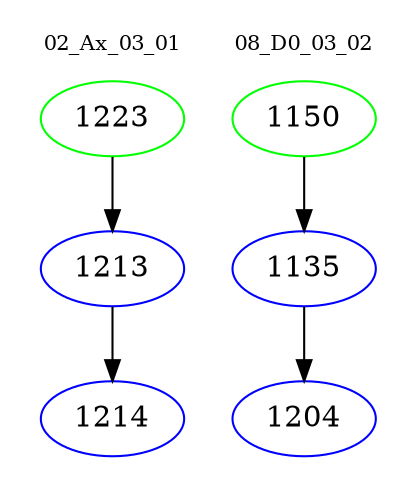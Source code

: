 digraph{
subgraph cluster_0 {
color = white
label = "02_Ax_03_01";
fontsize=10;
T0_1223 [label="1223", color="green"]
T0_1223 -> T0_1213 [color="black"]
T0_1213 [label="1213", color="blue"]
T0_1213 -> T0_1214 [color="black"]
T0_1214 [label="1214", color="blue"]
}
subgraph cluster_1 {
color = white
label = "08_D0_03_02";
fontsize=10;
T1_1150 [label="1150", color="green"]
T1_1150 -> T1_1135 [color="black"]
T1_1135 [label="1135", color="blue"]
T1_1135 -> T1_1204 [color="black"]
T1_1204 [label="1204", color="blue"]
}
}
